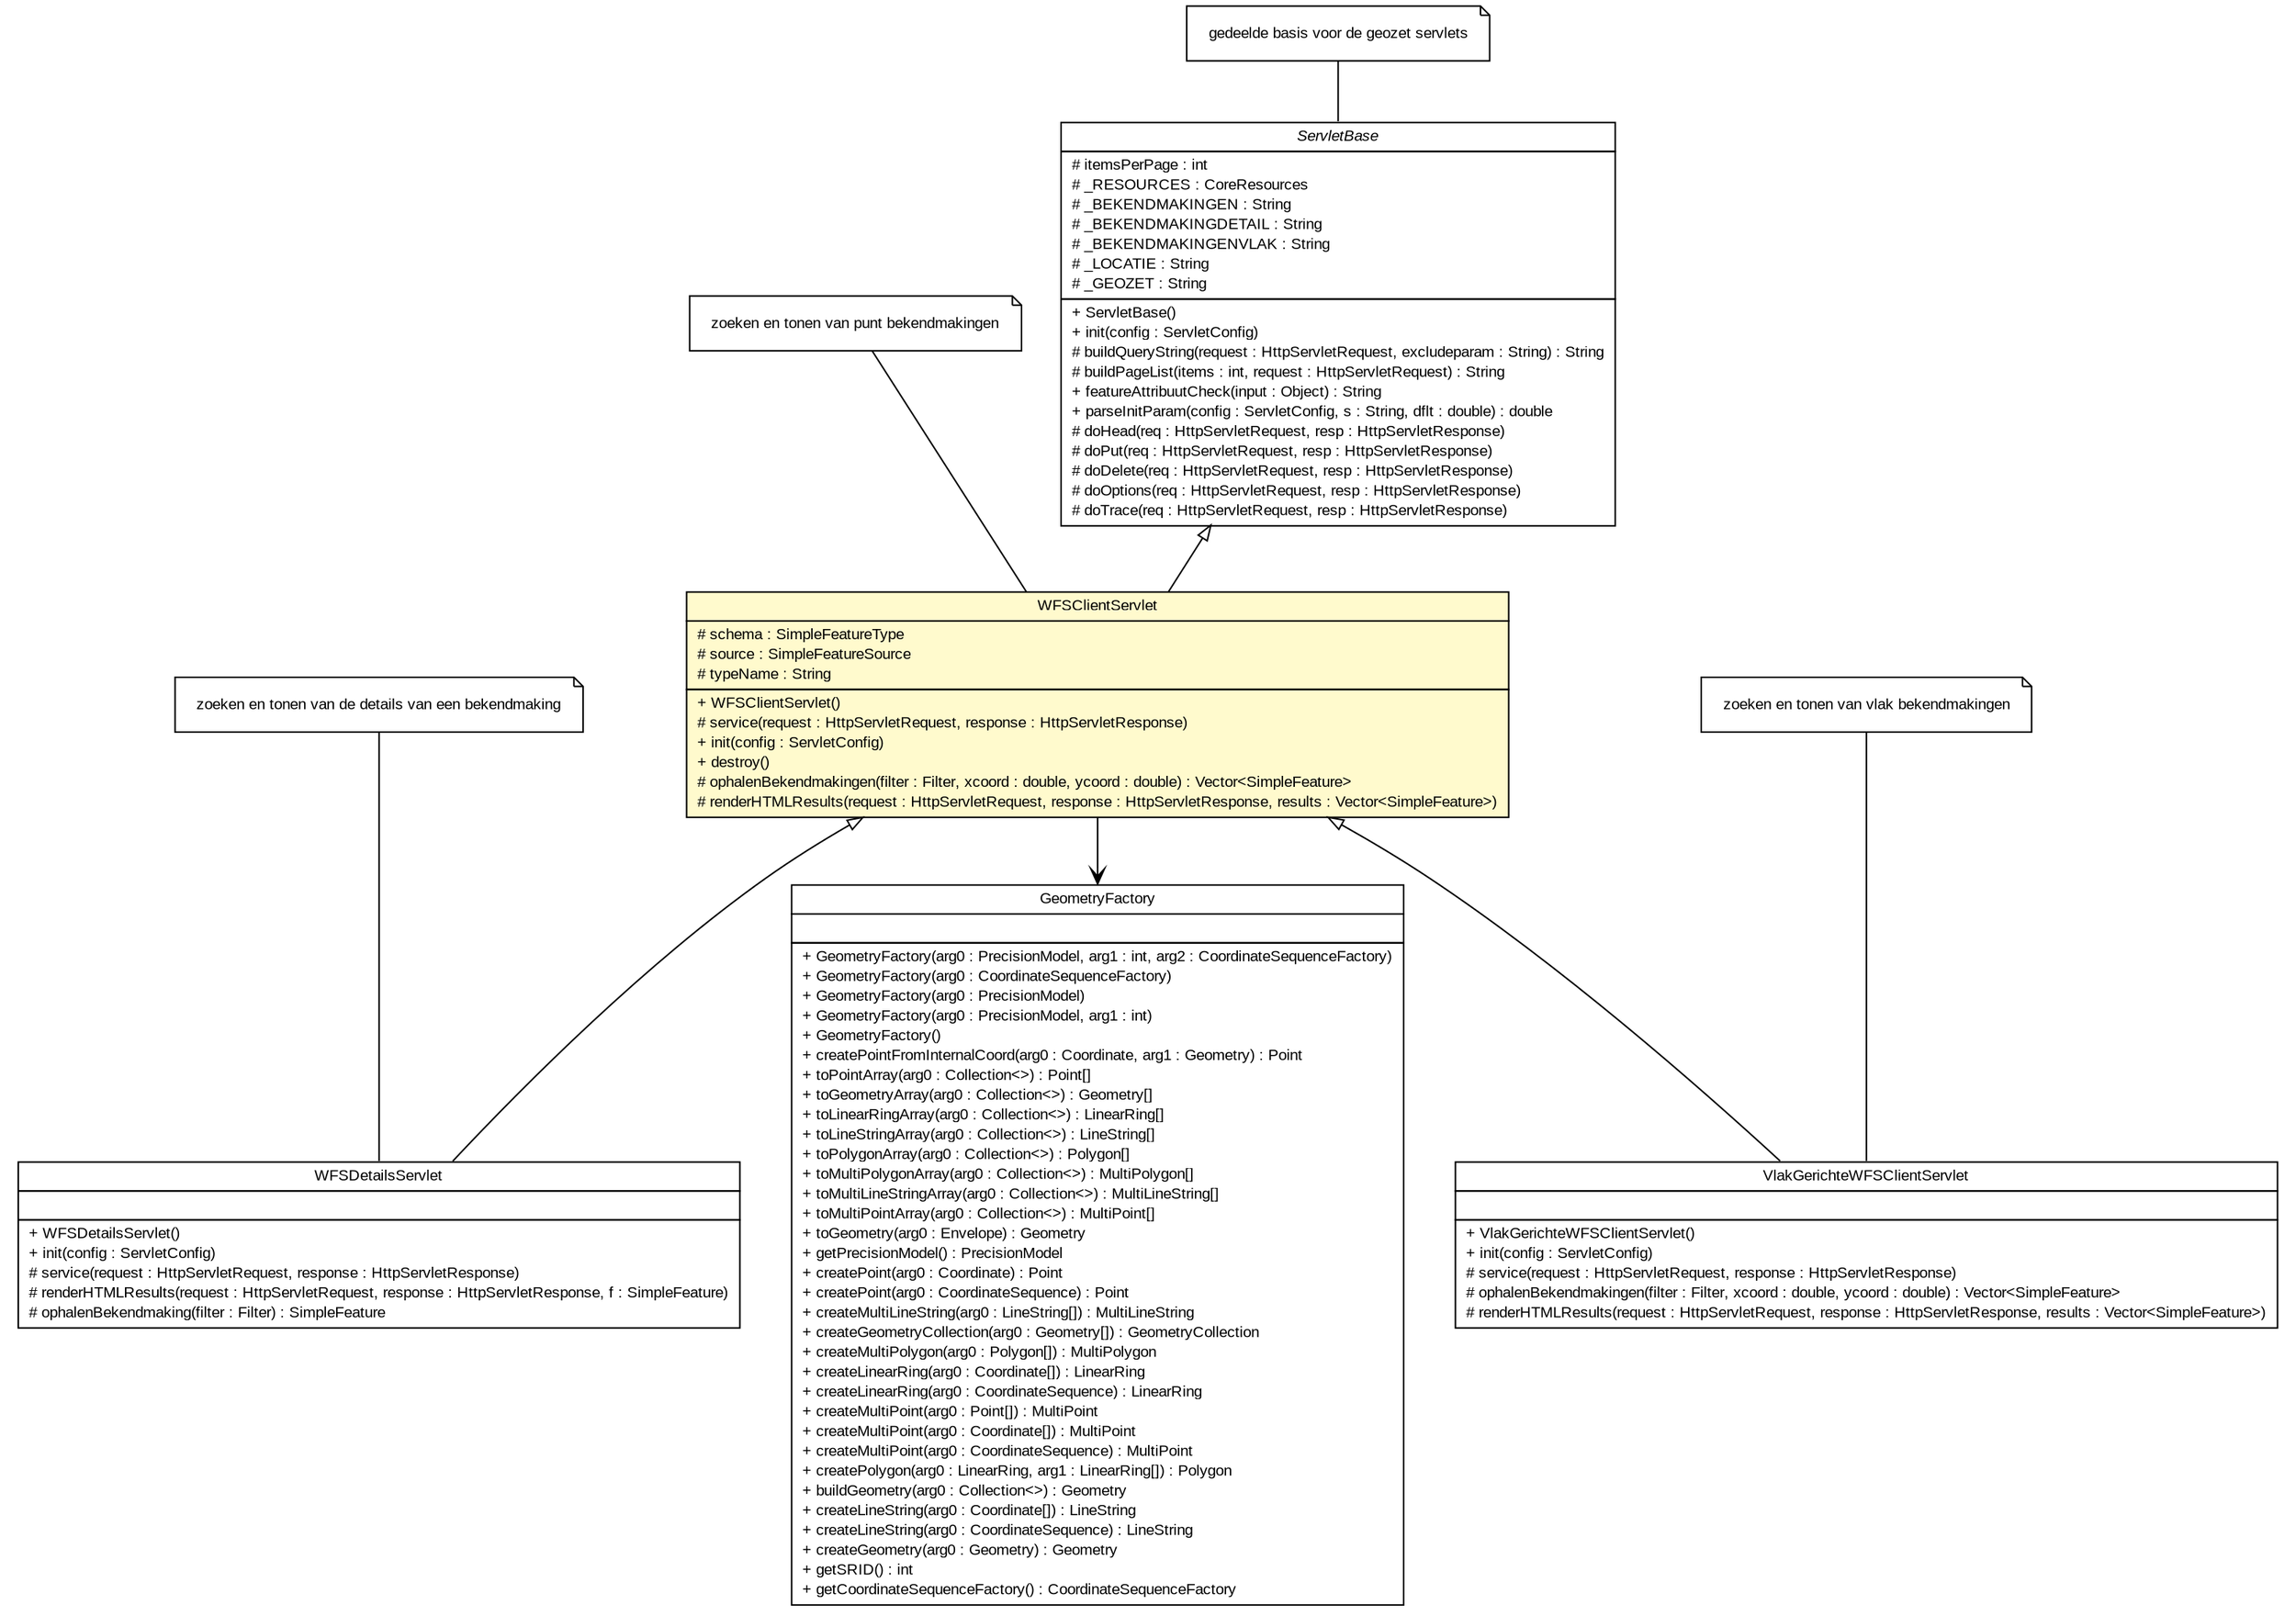 #!/usr/local/bin/dot
#
# Class diagram 
# Generated by UMLGraph version 5.3 (http://www.umlgraph.org/)
#

digraph G {
	edge [fontname="arial",fontsize=10,labelfontname="arial",labelfontsize=10];
	node [fontname="arial",fontsize=10,shape=plaintext];
	nodesep=0.25;
	ranksep=0.5;
	// nl.geozet.common.ServletBase
	c342 [label=<<table title="nl.geozet.common.ServletBase" border="0" cellborder="1" cellspacing="0" cellpadding="2" port="p" href="../common/ServletBase.html">
		<tr><td><table border="0" cellspacing="0" cellpadding="1">
<tr><td align="center" balign="center"><font face="arial italic"> ServletBase </font></td></tr>
		</table></td></tr>
		<tr><td><table border="0" cellspacing="0" cellpadding="1">
<tr><td align="left" balign="left"> # itemsPerPage : int </td></tr>
<tr><td align="left" balign="left"> # _RESOURCES : CoreResources </td></tr>
<tr><td align="left" balign="left"> # _BEKENDMAKINGEN : String </td></tr>
<tr><td align="left" balign="left"> # _BEKENDMAKINGDETAIL : String </td></tr>
<tr><td align="left" balign="left"> # _BEKENDMAKINGENVLAK : String </td></tr>
<tr><td align="left" balign="left"> # _LOCATIE : String </td></tr>
<tr><td align="left" balign="left"> # _GEOZET : String </td></tr>
		</table></td></tr>
		<tr><td><table border="0" cellspacing="0" cellpadding="1">
<tr><td align="left" balign="left"> + ServletBase() </td></tr>
<tr><td align="left" balign="left"> + init(config : ServletConfig) </td></tr>
<tr><td align="left" balign="left"> # buildQueryString(request : HttpServletRequest, excludeparam : String) : String </td></tr>
<tr><td align="left" balign="left"> # buildPageList(items : int, request : HttpServletRequest) : String </td></tr>
<tr><td align="left" balign="left"> + featureAttribuutCheck(input : Object) : String </td></tr>
<tr><td align="left" balign="left"> + parseInitParam(config : ServletConfig, s : String, dflt : double) : double </td></tr>
<tr><td align="left" balign="left"> # doHead(req : HttpServletRequest, resp : HttpServletResponse) </td></tr>
<tr><td align="left" balign="left"> # doPut(req : HttpServletRequest, resp : HttpServletResponse) </td></tr>
<tr><td align="left" balign="left"> # doDelete(req : HttpServletRequest, resp : HttpServletResponse) </td></tr>
<tr><td align="left" balign="left"> # doOptions(req : HttpServletRequest, resp : HttpServletResponse) </td></tr>
<tr><td align="left" balign="left"> # doTrace(req : HttpServletRequest, resp : HttpServletResponse) </td></tr>
		</table></td></tr>
		</table>>, fontname="arial", fontcolor="black", fontsize=10.0];
	// Note annotation
	n0cc342 [label=<<table title="nl.geozet.common.ServletBase" border="0" cellborder="0" cellspacing="0" cellpadding="2" port="p" href="../common/ServletBase.html">
		<tr><td><table border="0" cellspacing="0" cellpadding="1">
<tr><td align="left" balign="left"> gedeelde basis voor de geozet servlets </td></tr>
		</table></td></tr>
		</table>>, fontname="arial", fontcolor="black", fontsize=10.0, shape=note];
	n0cc342 -> c342:p[arrowhead=none];
	// nl.geozet.wfs.WFSDetailsServlet
	c354 [label=<<table title="nl.geozet.wfs.WFSDetailsServlet" border="0" cellborder="1" cellspacing="0" cellpadding="2" port="p" href="./WFSDetailsServlet.html">
		<tr><td><table border="0" cellspacing="0" cellpadding="1">
<tr><td align="center" balign="center"> WFSDetailsServlet </td></tr>
		</table></td></tr>
		<tr><td><table border="0" cellspacing="0" cellpadding="1">
<tr><td align="left" balign="left">  </td></tr>
		</table></td></tr>
		<tr><td><table border="0" cellspacing="0" cellpadding="1">
<tr><td align="left" balign="left"> + WFSDetailsServlet() </td></tr>
<tr><td align="left" balign="left"> + init(config : ServletConfig) </td></tr>
<tr><td align="left" balign="left"> # service(request : HttpServletRequest, response : HttpServletResponse) </td></tr>
<tr><td align="left" balign="left"> # renderHTMLResults(request : HttpServletRequest, response : HttpServletResponse, f : SimpleFeature) </td></tr>
<tr><td align="left" balign="left"> # ophalenBekendmaking(filter : Filter) : SimpleFeature </td></tr>
		</table></td></tr>
		</table>>, fontname="arial", fontcolor="black", fontsize=10.0];
	// Note annotation
	n0cc354 [label=<<table title="nl.geozet.wfs.WFSDetailsServlet" border="0" cellborder="0" cellspacing="0" cellpadding="2" port="p" href="./WFSDetailsServlet.html">
		<tr><td><table border="0" cellspacing="0" cellpadding="1">
<tr><td align="left" balign="left"> zoeken en tonen van de details van een bekendmaking </td></tr>
		</table></td></tr>
		</table>>, fontname="arial", fontcolor="black", fontsize=10.0, shape=note];
	n0cc354 -> c354:p[arrowhead=none];
	// nl.geozet.wfs.WFSClientServlet
	c355 [label=<<table title="nl.geozet.wfs.WFSClientServlet" border="0" cellborder="1" cellspacing="0" cellpadding="2" port="p" bgcolor="lemonChiffon" href="./WFSClientServlet.html">
		<tr><td><table border="0" cellspacing="0" cellpadding="1">
<tr><td align="center" balign="center"> WFSClientServlet </td></tr>
		</table></td></tr>
		<tr><td><table border="0" cellspacing="0" cellpadding="1">
<tr><td align="left" balign="left"> # schema : SimpleFeatureType </td></tr>
<tr><td align="left" balign="left"> # source : SimpleFeatureSource </td></tr>
<tr><td align="left" balign="left"> # typeName : String </td></tr>
		</table></td></tr>
		<tr><td><table border="0" cellspacing="0" cellpadding="1">
<tr><td align="left" balign="left"> + WFSClientServlet() </td></tr>
<tr><td align="left" balign="left"> # service(request : HttpServletRequest, response : HttpServletResponse) </td></tr>
<tr><td align="left" balign="left"> + init(config : ServletConfig) </td></tr>
<tr><td align="left" balign="left"> + destroy() </td></tr>
<tr><td align="left" balign="left"> # ophalenBekendmakingen(filter : Filter, xcoord : double, ycoord : double) : Vector&lt;SimpleFeature&gt; </td></tr>
<tr><td align="left" balign="left"> # renderHTMLResults(request : HttpServletRequest, response : HttpServletResponse, results : Vector&lt;SimpleFeature&gt;) </td></tr>
		</table></td></tr>
		</table>>, fontname="arial", fontcolor="black", fontsize=10.0];
	// Note annotation
	n0cc355 [label=<<table title="nl.geozet.wfs.WFSClientServlet" border="0" cellborder="0" cellspacing="0" cellpadding="2" port="p" href="./WFSClientServlet.html">
		<tr><td><table border="0" cellspacing="0" cellpadding="1">
<tr><td align="left" balign="left"> zoeken en tonen van punt bekendmakingen </td></tr>
		</table></td></tr>
		</table>>, fontname="arial", fontcolor="black", fontsize=10.0, shape=note];
	n0cc355 -> c355:p[arrowhead=none];
	// nl.geozet.wfs.VlakGerichteWFSClientServlet
	c356 [label=<<table title="nl.geozet.wfs.VlakGerichteWFSClientServlet" border="0" cellborder="1" cellspacing="0" cellpadding="2" port="p" href="./VlakGerichteWFSClientServlet.html">
		<tr><td><table border="0" cellspacing="0" cellpadding="1">
<tr><td align="center" balign="center"> VlakGerichteWFSClientServlet </td></tr>
		</table></td></tr>
		<tr><td><table border="0" cellspacing="0" cellpadding="1">
<tr><td align="left" balign="left">  </td></tr>
		</table></td></tr>
		<tr><td><table border="0" cellspacing="0" cellpadding="1">
<tr><td align="left" balign="left"> + VlakGerichteWFSClientServlet() </td></tr>
<tr><td align="left" balign="left"> + init(config : ServletConfig) </td></tr>
<tr><td align="left" balign="left"> # service(request : HttpServletRequest, response : HttpServletResponse) </td></tr>
<tr><td align="left" balign="left"> # ophalenBekendmakingen(filter : Filter, xcoord : double, ycoord : double) : Vector&lt;SimpleFeature&gt; </td></tr>
<tr><td align="left" balign="left"> # renderHTMLResults(request : HttpServletRequest, response : HttpServletResponse, results : Vector&lt;SimpleFeature&gt;) </td></tr>
		</table></td></tr>
		</table>>, fontname="arial", fontcolor="black", fontsize=10.0];
	// Note annotation
	n0cc356 [label=<<table title="nl.geozet.wfs.VlakGerichteWFSClientServlet" border="0" cellborder="0" cellspacing="0" cellpadding="2" port="p" href="./VlakGerichteWFSClientServlet.html">
		<tr><td><table border="0" cellspacing="0" cellpadding="1">
<tr><td align="left" balign="left"> zoeken en tonen van vlak bekendmakingen </td></tr>
		</table></td></tr>
		</table>>, fontname="arial", fontcolor="black", fontsize=10.0, shape=note];
	n0cc356 -> c356:p[arrowhead=none];
	//nl.geozet.wfs.WFSDetailsServlet extends nl.geozet.wfs.WFSClientServlet
	c355:p -> c354:p [dir=back,arrowtail=empty];
	//nl.geozet.wfs.WFSClientServlet extends nl.geozet.common.ServletBase
	c342:p -> c355:p [dir=back,arrowtail=empty];
	//nl.geozet.wfs.VlakGerichteWFSClientServlet extends nl.geozet.wfs.WFSClientServlet
	c355:p -> c356:p [dir=back,arrowtail=empty];
	// nl.geozet.wfs.WFSClientServlet NAVASSOC com.vividsolutions.jts.geom.GeometryFactory
	c355:p -> c357:p [taillabel="", label="", headlabel="", fontname="arial", fontcolor="black", fontsize=10.0, color="black", arrowhead=open];
	// com.vividsolutions.jts.geom.GeometryFactory
	c357 [label=<<table title="com.vividsolutions.jts.geom.GeometryFactory" border="0" cellborder="1" cellspacing="0" cellpadding="2" port="p">
		<tr><td><table border="0" cellspacing="0" cellpadding="1">
<tr><td align="center" balign="center"> GeometryFactory </td></tr>
		</table></td></tr>
		<tr><td><table border="0" cellspacing="0" cellpadding="1">
<tr><td align="left" balign="left">  </td></tr>
		</table></td></tr>
		<tr><td><table border="0" cellspacing="0" cellpadding="1">
<tr><td align="left" balign="left"> + GeometryFactory(arg0 : PrecisionModel, arg1 : int, arg2 : CoordinateSequenceFactory) </td></tr>
<tr><td align="left" balign="left"> + GeometryFactory(arg0 : CoordinateSequenceFactory) </td></tr>
<tr><td align="left" balign="left"> + GeometryFactory(arg0 : PrecisionModel) </td></tr>
<tr><td align="left" balign="left"> + GeometryFactory(arg0 : PrecisionModel, arg1 : int) </td></tr>
<tr><td align="left" balign="left"> + GeometryFactory() </td></tr>
<tr><td align="left" balign="left"> + createPointFromInternalCoord(arg0 : Coordinate, arg1 : Geometry) : Point </td></tr>
<tr><td align="left" balign="left"> + toPointArray(arg0 : Collection&lt;&gt;) : Point[] </td></tr>
<tr><td align="left" balign="left"> + toGeometryArray(arg0 : Collection&lt;&gt;) : Geometry[] </td></tr>
<tr><td align="left" balign="left"> + toLinearRingArray(arg0 : Collection&lt;&gt;) : LinearRing[] </td></tr>
<tr><td align="left" balign="left"> + toLineStringArray(arg0 : Collection&lt;&gt;) : LineString[] </td></tr>
<tr><td align="left" balign="left"> + toPolygonArray(arg0 : Collection&lt;&gt;) : Polygon[] </td></tr>
<tr><td align="left" balign="left"> + toMultiPolygonArray(arg0 : Collection&lt;&gt;) : MultiPolygon[] </td></tr>
<tr><td align="left" balign="left"> + toMultiLineStringArray(arg0 : Collection&lt;&gt;) : MultiLineString[] </td></tr>
<tr><td align="left" balign="left"> + toMultiPointArray(arg0 : Collection&lt;&gt;) : MultiPoint[] </td></tr>
<tr><td align="left" balign="left"> + toGeometry(arg0 : Envelope) : Geometry </td></tr>
<tr><td align="left" balign="left"> + getPrecisionModel() : PrecisionModel </td></tr>
<tr><td align="left" balign="left"> + createPoint(arg0 : Coordinate) : Point </td></tr>
<tr><td align="left" balign="left"> + createPoint(arg0 : CoordinateSequence) : Point </td></tr>
<tr><td align="left" balign="left"> + createMultiLineString(arg0 : LineString[]) : MultiLineString </td></tr>
<tr><td align="left" balign="left"> + createGeometryCollection(arg0 : Geometry[]) : GeometryCollection </td></tr>
<tr><td align="left" balign="left"> + createMultiPolygon(arg0 : Polygon[]) : MultiPolygon </td></tr>
<tr><td align="left" balign="left"> + createLinearRing(arg0 : Coordinate[]) : LinearRing </td></tr>
<tr><td align="left" balign="left"> + createLinearRing(arg0 : CoordinateSequence) : LinearRing </td></tr>
<tr><td align="left" balign="left"> + createMultiPoint(arg0 : Point[]) : MultiPoint </td></tr>
<tr><td align="left" balign="left"> + createMultiPoint(arg0 : Coordinate[]) : MultiPoint </td></tr>
<tr><td align="left" balign="left"> + createMultiPoint(arg0 : CoordinateSequence) : MultiPoint </td></tr>
<tr><td align="left" balign="left"> + createPolygon(arg0 : LinearRing, arg1 : LinearRing[]) : Polygon </td></tr>
<tr><td align="left" balign="left"> + buildGeometry(arg0 : Collection&lt;&gt;) : Geometry </td></tr>
<tr><td align="left" balign="left"> + createLineString(arg0 : Coordinate[]) : LineString </td></tr>
<tr><td align="left" balign="left"> + createLineString(arg0 : CoordinateSequence) : LineString </td></tr>
<tr><td align="left" balign="left"> + createGeometry(arg0 : Geometry) : Geometry </td></tr>
<tr><td align="left" balign="left"> + getSRID() : int </td></tr>
<tr><td align="left" balign="left"> + getCoordinateSequenceFactory() : CoordinateSequenceFactory </td></tr>
		</table></td></tr>
		</table>>, fontname="arial", fontcolor="black", fontsize=10.0];
}

